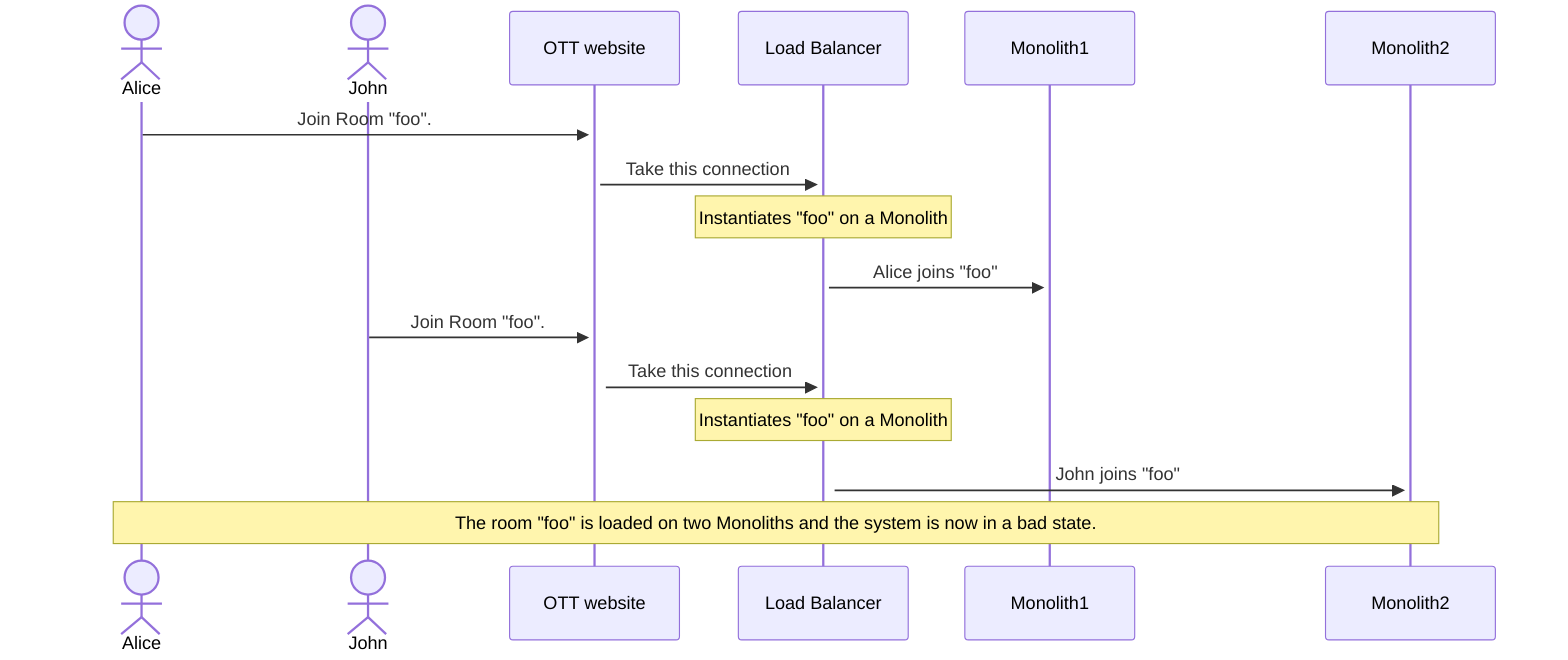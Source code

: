 sequenceDiagram
    actor Alice
    actor John
    participant OTT as OTT website
    participant L as Load Balancer
    participant N as Monolith1
    participant M as Monolith2
    Alice->>+OTT: Join Room "foo".
    OTT->>+L: Take this connection
    Note over L: Instantiates "foo" on a Monolith
    L->>+N: Alice joins "foo"
    John->>+OTT: Join Room "foo".
    OTT->>+L: Take this connection
    Note over L: Instantiates "foo" on a Monolith
    L->>+M: John joins "foo"
    Note over Alice,M: The room "foo" is loaded on two Monoliths and the system is now in a bad state.